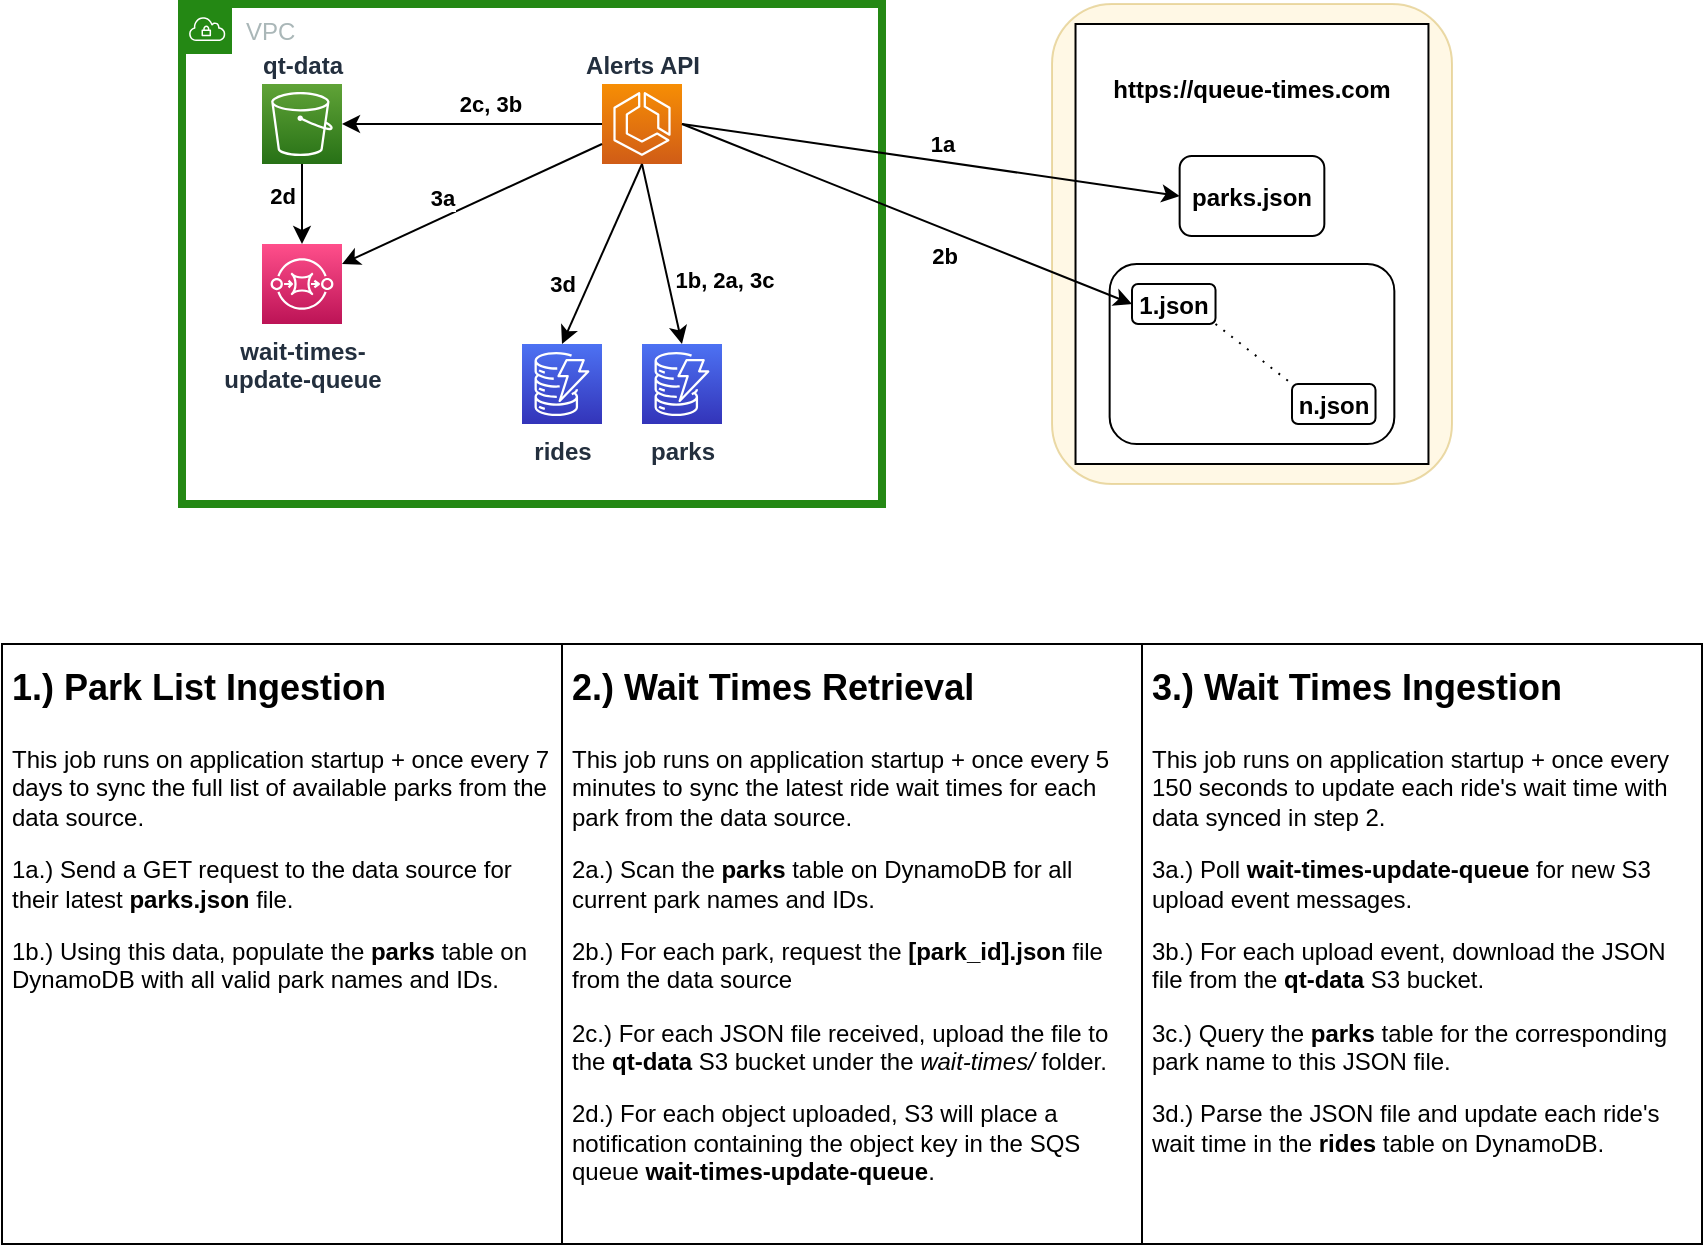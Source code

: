 <mxfile version="17.4.0" type="device" pages="2"><diagram name="Data Ingestion Flow" id="cvv_6-lSapqemCyk08Wn"><mxGraphModel dx="1360" dy="802" grid="1" gridSize="10" guides="1" tooltips="1" connect="1" arrows="1" fold="1" page="1" pageScale="1" pageWidth="850" pageHeight="1100" math="0" shadow="0"><root><mxCell id="VPRuT2Yg1DBwfgUu44lW-0"/><mxCell id="VPRuT2Yg1DBwfgUu44lW-1" parent="VPRuT2Yg1DBwfgUu44lW-0"/><mxCell id="SDBhcH06gLqBoq_1yV2D-28" value="" style="group" parent="VPRuT2Yg1DBwfgUu44lW-1" vertex="1" connectable="0"><mxGeometry y="400" width="280" height="300" as="geometry"/></mxCell><mxCell id="SDBhcH06gLqBoq_1yV2D-22" value="" style="rounded=0;whiteSpace=wrap;html=1;" parent="SDBhcH06gLqBoq_1yV2D-28" vertex="1"><mxGeometry width="280" height="300" as="geometry"/></mxCell><mxCell id="SDBhcH06gLqBoq_1yV2D-25" value="&lt;h1&gt;&lt;font style=&quot;font-size: 18px&quot;&gt;1.) Park List Ingestion&lt;/font&gt;&lt;/h1&gt;&lt;p&gt;This job runs on application startup + once every 7 days to sync the full list of available parks from the data source.&lt;/p&gt;&lt;p&gt;1a.) Send a GET request to the data source&amp;nbsp;for their latest&amp;nbsp;&lt;b&gt;parks.json&lt;/b&gt;&amp;nbsp;file.&lt;/p&gt;&lt;p&gt;1b.) Using this data, populate the &lt;b&gt;parks&lt;/b&gt;&amp;nbsp;table on DynamoDB with all valid park names and IDs.&lt;/p&gt;" style="text;html=1;strokeColor=none;fillColor=none;spacing=5;spacingTop=-20;whiteSpace=wrap;overflow=hidden;rounded=0;" parent="SDBhcH06gLqBoq_1yV2D-28" vertex="1"><mxGeometry width="280" height="300" as="geometry"/></mxCell><mxCell id="SDBhcH06gLqBoq_1yV2D-29" value="" style="group" parent="VPRuT2Yg1DBwfgUu44lW-1" vertex="1" connectable="0"><mxGeometry x="280" y="400" width="290" height="300" as="geometry"/></mxCell><mxCell id="SDBhcH06gLqBoq_1yV2D-23" value="" style="rounded=0;whiteSpace=wrap;html=1;" parent="SDBhcH06gLqBoq_1yV2D-29" vertex="1"><mxGeometry width="290" height="300" as="geometry"/></mxCell><mxCell id="SDBhcH06gLqBoq_1yV2D-26" value="&lt;h1&gt;&lt;font style=&quot;font-size: 18px&quot;&gt;2.) Wait Times Retrieval&lt;/font&gt;&lt;/h1&gt;&lt;p&gt;This job runs on application startup + once every 5 minutes to sync the latest ride wait times for each park from the data source.&lt;/p&gt;&lt;p&gt;2a.) Scan the &lt;b&gt;parks&lt;/b&gt;&amp;nbsp;table on DynamoDB for all current park names and IDs.&lt;/p&gt;&lt;p&gt;2b.) For each park, request the &lt;b&gt;[park_id].json&lt;/b&gt;&amp;nbsp;file from the data source&lt;/p&gt;&lt;p&gt;2c.) For each JSON file received, upload the file to the &lt;b&gt;qt-data&lt;/b&gt;&amp;nbsp;S3 bucket under the &lt;i&gt;wait-times/&lt;/i&gt;&amp;nbsp;folder.&lt;/p&gt;&lt;p&gt;2d.) For each object uploaded, S3 will place a notification containing the object key in the SQS queue&amp;nbsp;&lt;b&gt;wait-times-update-queue&lt;/b&gt;.&lt;/p&gt;" style="text;html=1;strokeColor=none;fillColor=none;spacing=5;spacingTop=-20;whiteSpace=wrap;overflow=hidden;rounded=0;" parent="SDBhcH06gLqBoq_1yV2D-29" vertex="1"><mxGeometry width="290" height="300" as="geometry"/></mxCell><mxCell id="SDBhcH06gLqBoq_1yV2D-30" value="" style="group" parent="VPRuT2Yg1DBwfgUu44lW-1" vertex="1" connectable="0"><mxGeometry x="570" y="400" width="280" height="300" as="geometry"/></mxCell><mxCell id="SDBhcH06gLqBoq_1yV2D-24" value="" style="rounded=0;whiteSpace=wrap;html=1;" parent="SDBhcH06gLqBoq_1yV2D-30" vertex="1"><mxGeometry width="280" height="300" as="geometry"/></mxCell><mxCell id="SDBhcH06gLqBoq_1yV2D-27" value="&lt;h1&gt;&lt;font style=&quot;font-size: 18px&quot;&gt;3.) Wait Times Ingestion&lt;/font&gt;&lt;/h1&gt;&lt;p&gt;This job runs on application startup + once every 150 seconds to update each ride's wait time with data synced in step 2.&lt;/p&gt;&lt;p&gt;3a.) Poll &lt;b&gt;wait-times-update-queue &lt;/b&gt;for new S3 upload event messages.&lt;/p&gt;&lt;p&gt;3b.) For each upload event, download the JSON file from the &lt;b&gt;qt-data&lt;/b&gt;&amp;nbsp;S3 bucket.&lt;/p&gt;&lt;p&gt;3c.) Query the &lt;b&gt;parks&lt;/b&gt;&amp;nbsp;table for the corresponding park name to this JSON&amp;nbsp;file.&lt;/p&gt;&lt;p&gt;3d.) Parse the JSON file and update each ride's wait time in the &lt;b&gt;rides&lt;/b&gt;&amp;nbsp;table on DynamoDB.&lt;/p&gt;" style="text;html=1;strokeColor=none;fillColor=none;spacing=5;spacingTop=-20;whiteSpace=wrap;overflow=hidden;rounded=0;" parent="SDBhcH06gLqBoq_1yV2D-30" vertex="1"><mxGeometry width="280" height="300" as="geometry"/></mxCell><mxCell id="VPRuT2Yg1DBwfgUu44lW-17" value="VPC" style="points=[[0,0],[0.25,0],[0.5,0],[0.75,0],[1,0],[1,0.25],[1,0.5],[1,0.75],[1,1],[0.75,1],[0.5,1],[0.25,1],[0,1],[0,0.75],[0,0.5],[0,0.25]];outlineConnect=0;gradientColor=none;html=1;whiteSpace=wrap;fontSize=12;fontStyle=0;container=0;pointerEvents=0;collapsible=0;recursiveResize=0;shape=mxgraph.aws4.group;grIcon=mxgraph.aws4.group_vpc;strokeColor=#248814;fillColor=none;verticalAlign=top;align=left;spacingLeft=30;fontColor=#AAB7B8;dashed=0;strokeWidth=4;" parent="VPRuT2Yg1DBwfgUu44lW-1" vertex="1"><mxGeometry x="90" y="80" width="350" height="250" as="geometry"/></mxCell><mxCell id="JXg-VdieqHzuBsKkIZN6-2" value="&lt;b&gt;Alerts API&lt;/b&gt;" style="sketch=0;points=[[0,0,0],[0.25,0,0],[0.5,0,0],[0.75,0,0],[1,0,0],[0,1,0],[0.25,1,0],[0.5,1,0],[0.75,1,0],[1,1,0],[0,0.25,0],[0,0.5,0],[0,0.75,0],[1,0.25,0],[1,0.5,0],[1,0.75,0]];outlineConnect=0;fontColor=#232F3E;gradientColor=#F78E04;gradientDirection=north;fillColor=#D05C17;strokeColor=#ffffff;dashed=0;verticalLabelPosition=top;verticalAlign=bottom;align=center;html=1;fontSize=12;fontStyle=0;aspect=fixed;shape=mxgraph.aws4.resourceIcon;resIcon=mxgraph.aws4.ecs;labelPosition=center;" parent="VPRuT2Yg1DBwfgUu44lW-1" vertex="1"><mxGeometry x="300" y="120" width="40" height="40" as="geometry"/></mxCell><mxCell id="JXg-VdieqHzuBsKkIZN6-3" value="&lt;b&gt;qt-data&lt;/b&gt;" style="sketch=0;points=[[0,0,0],[0.25,0,0],[0.5,0,0],[0.75,0,0],[1,0,0],[0,1,0],[0.25,1,0],[0.5,1,0],[0.75,1,0],[1,1,0],[0,0.25,0],[0,0.5,0],[0,0.75,0],[1,0.25,0],[1,0.5,0],[1,0.75,0]];outlineConnect=0;fontColor=#232F3E;gradientColor=#60A337;gradientDirection=north;fillColor=#277116;strokeColor=#ffffff;dashed=0;verticalLabelPosition=top;verticalAlign=bottom;align=center;html=1;fontSize=12;fontStyle=0;aspect=fixed;shape=mxgraph.aws4.resourceIcon;resIcon=mxgraph.aws4.s3;labelBackgroundColor=none;labelPosition=center;" parent="VPRuT2Yg1DBwfgUu44lW-1" vertex="1"><mxGeometry x="130" y="120" width="40" height="40" as="geometry"/></mxCell><mxCell id="SDBhcH06gLqBoq_1yV2D-2" style="edgeStyle=orthogonalEdgeStyle;rounded=0;orthogonalLoop=1;jettySize=auto;html=1;exitX=0;exitY=0.5;exitDx=0;exitDy=0;exitPerimeter=0;entryX=1;entryY=0.5;entryDx=0;entryDy=0;entryPerimeter=0;endArrow=classic;endFill=1;" parent="VPRuT2Yg1DBwfgUu44lW-1" source="JXg-VdieqHzuBsKkIZN6-2" target="JXg-VdieqHzuBsKkIZN6-3" edge="1"><mxGeometry relative="1" as="geometry"/></mxCell><mxCell id="SDBhcH06gLqBoq_1yV2D-3" value="&lt;b&gt;2c, 3b&lt;/b&gt;" style="edgeLabel;html=1;align=center;verticalAlign=middle;resizable=0;points=[];" parent="SDBhcH06gLqBoq_1yV2D-2" vertex="1" connectable="0"><mxGeometry x="0.08" y="-1" relative="1" as="geometry"><mxPoint x="14" y="-9" as="offset"/></mxGeometry></mxCell><mxCell id="JXg-VdieqHzuBsKkIZN6-5" value="" style="rounded=1;whiteSpace=wrap;html=1;labelBackgroundColor=none;fontSize=12;strokeColor=#d6b656;strokeWidth=1;fillColor=#fff2cc;opacity=50;" parent="VPRuT2Yg1DBwfgUu44lW-1" vertex="1"><mxGeometry x="525" y="80" width="200" height="240" as="geometry"/></mxCell><mxCell id="JXg-VdieqHzuBsKkIZN6-6" value="" style="group;opacity=50;" parent="VPRuT2Yg1DBwfgUu44lW-1" vertex="1" connectable="0"><mxGeometry x="536.76" y="90" width="176.47" height="220" as="geometry"/></mxCell><mxCell id="JXg-VdieqHzuBsKkIZN6-7" value="" style="rounded=0;whiteSpace=wrap;html=1;labelBackgroundColor=none;fontSize=14;strokeColor=default;strokeWidth=1;fillColor=#FFFFFF;" parent="JXg-VdieqHzuBsKkIZN6-6" vertex="1"><mxGeometry width="176.47" height="220.0" as="geometry"/></mxCell><mxCell id="JXg-VdieqHzuBsKkIZN6-8" value="&lt;font style=&quot;font-size: 12px&quot;&gt;&lt;b&gt;parks.json&lt;/b&gt;&lt;/font&gt;" style="rounded=1;whiteSpace=wrap;html=1;labelBackgroundColor=none;fontSize=14;strokeColor=default;strokeWidth=1;fillColor=#FFFFFF;" parent="JXg-VdieqHzuBsKkIZN6-6" vertex="1"><mxGeometry x="52.06" y="66" width="72.35" height="40" as="geometry"/></mxCell><mxCell id="JXg-VdieqHzuBsKkIZN6-9" value="&lt;font style=&quot;font-size: 12px&quot;&gt;&lt;br&gt;&lt;/font&gt;" style="rounded=1;whiteSpace=wrap;html=1;labelBackgroundColor=none;fontSize=14;strokeColor=default;strokeWidth=1;fillColor=#FFFFFF;" parent="JXg-VdieqHzuBsKkIZN6-6" vertex="1"><mxGeometry x="17.06" y="120" width="142.35" height="90" as="geometry"/></mxCell><mxCell id="JXg-VdieqHzuBsKkIZN6-10" value="&lt;b&gt;https://queue-times.com&lt;/b&gt;" style="text;html=1;strokeColor=none;fillColor=none;align=center;verticalAlign=middle;whiteSpace=wrap;rounded=0;labelBackgroundColor=none;fontSize=12;" parent="JXg-VdieqHzuBsKkIZN6-6" vertex="1"><mxGeometry width="176.47" height="66" as="geometry"/></mxCell><mxCell id="JXg-VdieqHzuBsKkIZN6-16" style="edgeStyle=none;rounded=0;orthogonalLoop=1;jettySize=auto;html=1;exitX=1;exitY=1;exitDx=0;exitDy=0;entryX=0;entryY=0;entryDx=0;entryDy=0;endArrow=none;endFill=0;dashed=1;dashPattern=1 4;" parent="JXg-VdieqHzuBsKkIZN6-6" source="JXg-VdieqHzuBsKkIZN6-11" target="JXg-VdieqHzuBsKkIZN6-14" edge="1"><mxGeometry relative="1" as="geometry"/></mxCell><mxCell id="JXg-VdieqHzuBsKkIZN6-11" value="&lt;font style=&quot;font-size: 12px&quot;&gt;&lt;b&gt;1.json&lt;/b&gt;&lt;/font&gt;" style="rounded=1;whiteSpace=wrap;html=1;labelBackgroundColor=none;fontSize=14;strokeColor=default;strokeWidth=1;fillColor=#FFFFFF;" parent="JXg-VdieqHzuBsKkIZN6-6" vertex="1"><mxGeometry x="28.24" y="130" width="41.76" height="20" as="geometry"/></mxCell><mxCell id="JXg-VdieqHzuBsKkIZN6-14" value="&lt;font style=&quot;font-size: 12px&quot;&gt;&lt;b&gt;n.json&lt;/b&gt;&lt;/font&gt;" style="rounded=1;whiteSpace=wrap;html=1;labelBackgroundColor=none;fontSize=14;strokeColor=default;strokeWidth=1;fillColor=#FFFFFF;" parent="JXg-VdieqHzuBsKkIZN6-6" vertex="1"><mxGeometry x="108.24" y="180" width="41.76" height="20" as="geometry"/></mxCell><mxCell id="JXg-VdieqHzuBsKkIZN6-17" value="&lt;b&gt;wait-times-&lt;br&gt;update-queue&lt;/b&gt;" style="sketch=0;points=[[0,0,0],[0.25,0,0],[0.5,0,0],[0.75,0,0],[1,0,0],[0,1,0],[0.25,1,0],[0.5,1,0],[0.75,1,0],[1,1,0],[0,0.25,0],[0,0.5,0],[0,0.75,0],[1,0.25,0],[1,0.5,0],[1,0.75,0]];outlineConnect=0;fontColor=#232F3E;gradientColor=#FF4F8B;gradientDirection=north;fillColor=#BC1356;strokeColor=#ffffff;dashed=0;verticalLabelPosition=bottom;verticalAlign=top;align=center;html=1;fontSize=12;fontStyle=0;aspect=fixed;shape=mxgraph.aws4.resourceIcon;resIcon=mxgraph.aws4.sqs;" parent="VPRuT2Yg1DBwfgUu44lW-1" vertex="1"><mxGeometry x="130" y="200" width="40" height="40" as="geometry"/></mxCell><mxCell id="SDBhcH06gLqBoq_1yV2D-16" style="edgeStyle=none;rounded=0;orthogonalLoop=1;jettySize=auto;html=1;exitX=0;exitY=0.75;exitDx=0;exitDy=0;exitPerimeter=0;entryX=1;entryY=0.25;entryDx=0;entryDy=0;entryPerimeter=0;endArrow=classic;endFill=1;" parent="VPRuT2Yg1DBwfgUu44lW-1" source="JXg-VdieqHzuBsKkIZN6-2" target="JXg-VdieqHzuBsKkIZN6-17" edge="1"><mxGeometry relative="1" as="geometry"/></mxCell><mxCell id="SDBhcH06gLqBoq_1yV2D-17" value="&lt;b&gt;3a&lt;/b&gt;" style="edgeLabel;html=1;align=center;verticalAlign=middle;resizable=0;points=[];" parent="SDBhcH06gLqBoq_1yV2D-16" vertex="1" connectable="0"><mxGeometry x="-0.197" y="-2" relative="1" as="geometry"><mxPoint x="-27" y="4" as="offset"/></mxGeometry></mxCell><mxCell id="SDBhcH06gLqBoq_1yV2D-14" style="edgeStyle=none;rounded=0;orthogonalLoop=1;jettySize=auto;html=1;exitX=0.5;exitY=1;exitDx=0;exitDy=0;exitPerimeter=0;entryX=0.5;entryY=0;entryDx=0;entryDy=0;entryPerimeter=0;endArrow=classic;endFill=1;" parent="VPRuT2Yg1DBwfgUu44lW-1" source="JXg-VdieqHzuBsKkIZN6-3" target="JXg-VdieqHzuBsKkIZN6-17" edge="1"><mxGeometry relative="1" as="geometry"/></mxCell><mxCell id="SDBhcH06gLqBoq_1yV2D-15" value="&lt;b&gt;2d&lt;/b&gt;" style="edgeLabel;html=1;align=center;verticalAlign=middle;resizable=0;points=[];" parent="SDBhcH06gLqBoq_1yV2D-14" vertex="1" connectable="0"><mxGeometry x="-0.45" y="1" relative="1" as="geometry"><mxPoint x="-11" y="5" as="offset"/></mxGeometry></mxCell><mxCell id="JXg-VdieqHzuBsKkIZN6-18" value="&lt;b&gt;rides&lt;/b&gt;" style="sketch=0;points=[[0,0,0],[0.25,0,0],[0.5,0,0],[0.75,0,0],[1,0,0],[0,1,0],[0.25,1,0],[0.5,1,0],[0.75,1,0],[1,1,0],[0,0.25,0],[0,0.5,0],[0,0.75,0],[1,0.25,0],[1,0.5,0],[1,0.75,0]];outlineConnect=0;fontColor=#232F3E;gradientColor=#4D72F3;gradientDirection=north;fillColor=#3334B9;strokeColor=#ffffff;dashed=0;verticalLabelPosition=bottom;verticalAlign=top;align=center;html=1;fontSize=12;fontStyle=0;aspect=fixed;shape=mxgraph.aws4.resourceIcon;resIcon=mxgraph.aws4.dynamodb;" parent="VPRuT2Yg1DBwfgUu44lW-1" vertex="1"><mxGeometry x="260" y="250" width="40" height="40" as="geometry"/></mxCell><mxCell id="JXg-VdieqHzuBsKkIZN6-21" value="&lt;b&gt;parks&lt;/b&gt;" style="sketch=0;points=[[0,0,0],[0.25,0,0],[0.5,0,0],[0.75,0,0],[1,0,0],[0,1,0],[0.25,1,0],[0.5,1,0],[0.75,1,0],[1,1,0],[0,0.25,0],[0,0.5,0],[0,0.75,0],[1,0.25,0],[1,0.5,0],[1,0.75,0]];outlineConnect=0;fontColor=#232F3E;gradientColor=#4D72F3;gradientDirection=north;fillColor=#3334B9;strokeColor=#ffffff;dashed=0;verticalLabelPosition=bottom;verticalAlign=top;align=center;html=1;fontSize=12;fontStyle=0;aspect=fixed;shape=mxgraph.aws4.resourceIcon;resIcon=mxgraph.aws4.dynamodb;" parent="VPRuT2Yg1DBwfgUu44lW-1" vertex="1"><mxGeometry x="320" y="250" width="40" height="40" as="geometry"/></mxCell><mxCell id="SDBhcH06gLqBoq_1yV2D-18" style="edgeStyle=none;rounded=0;orthogonalLoop=1;jettySize=auto;html=1;exitX=0.5;exitY=1;exitDx=0;exitDy=0;exitPerimeter=0;entryX=0.5;entryY=0;entryDx=0;entryDy=0;entryPerimeter=0;endArrow=classic;endFill=1;" parent="VPRuT2Yg1DBwfgUu44lW-1" source="JXg-VdieqHzuBsKkIZN6-2" target="JXg-VdieqHzuBsKkIZN6-18" edge="1"><mxGeometry relative="1" as="geometry"/></mxCell><mxCell id="SDBhcH06gLqBoq_1yV2D-19" value="&lt;b&gt;3d&lt;/b&gt;" style="edgeLabel;html=1;align=center;verticalAlign=middle;resizable=0;points=[];" parent="SDBhcH06gLqBoq_1yV2D-18" vertex="1" connectable="0"><mxGeometry x="-0.25" y="2" relative="1" as="geometry"><mxPoint x="-27" y="25" as="offset"/></mxGeometry></mxCell><mxCell id="SDBhcH06gLqBoq_1yV2D-0" style="edgeStyle=none;rounded=0;orthogonalLoop=1;jettySize=auto;html=1;exitX=1;exitY=0.5;exitDx=0;exitDy=0;exitPerimeter=0;entryX=0;entryY=0.5;entryDx=0;entryDy=0;endArrow=classic;endFill=1;" parent="VPRuT2Yg1DBwfgUu44lW-1" source="JXg-VdieqHzuBsKkIZN6-2" target="JXg-VdieqHzuBsKkIZN6-8" edge="1"><mxGeometry relative="1" as="geometry"/></mxCell><mxCell id="SDBhcH06gLqBoq_1yV2D-1" value="&lt;b&gt;1a&lt;/b&gt;" style="edgeLabel;html=1;align=center;verticalAlign=middle;resizable=0;points=[];" parent="SDBhcH06gLqBoq_1yV2D-0" vertex="1" connectable="0"><mxGeometry x="0.105" y="-1" relative="1" as="geometry"><mxPoint x="-8" y="-11" as="offset"/></mxGeometry></mxCell><mxCell id="SDBhcH06gLqBoq_1yV2D-9" style="edgeStyle=none;rounded=0;orthogonalLoop=1;jettySize=auto;html=1;exitX=0.5;exitY=1;exitDx=0;exitDy=0;exitPerimeter=0;entryX=0.5;entryY=0;entryDx=0;entryDy=0;entryPerimeter=0;endArrow=classic;endFill=1;" parent="VPRuT2Yg1DBwfgUu44lW-1" source="JXg-VdieqHzuBsKkIZN6-2" target="JXg-VdieqHzuBsKkIZN6-21" edge="1"><mxGeometry relative="1" as="geometry"/></mxCell><mxCell id="SDBhcH06gLqBoq_1yV2D-11" value="&lt;b&gt;1b, 2a, 3c&lt;/b&gt;" style="edgeLabel;html=1;align=center;verticalAlign=middle;resizable=0;points=[];" parent="SDBhcH06gLqBoq_1yV2D-9" vertex="1" connectable="0"><mxGeometry x="0.193" y="-2" relative="1" as="geometry"><mxPoint x="31" y="4" as="offset"/></mxGeometry></mxCell><mxCell id="SDBhcH06gLqBoq_1yV2D-12" style="edgeStyle=none;rounded=0;orthogonalLoop=1;jettySize=auto;html=1;exitX=1;exitY=0.5;exitDx=0;exitDy=0;exitPerimeter=0;entryX=0;entryY=0.5;entryDx=0;entryDy=0;endArrow=classic;endFill=1;" parent="VPRuT2Yg1DBwfgUu44lW-1" source="JXg-VdieqHzuBsKkIZN6-2" target="JXg-VdieqHzuBsKkIZN6-11" edge="1"><mxGeometry relative="1" as="geometry"/></mxCell><mxCell id="SDBhcH06gLqBoq_1yV2D-13" value="2b" style="edgeLabel;html=1;align=center;verticalAlign=middle;resizable=0;points=[];fontStyle=1" parent="SDBhcH06gLqBoq_1yV2D-12" vertex="1" connectable="0"><mxGeometry x="0.135" y="-1" relative="1" as="geometry"><mxPoint x="3" y="14" as="offset"/></mxGeometry></mxCell></root></mxGraphModel></diagram><diagram name="Alerts Flow" id="5_u5ZUo_62T2bAgpjVG7"><mxGraphModel dx="938" dy="553" grid="1" gridSize="10" guides="1" tooltips="1" connect="1" arrows="1" fold="1" page="1" pageScale="1" pageWidth="850" pageHeight="1100" math="0" shadow="0"><root><mxCell id="mF6Sk1a5XT2TriYSy9qD-0"/><mxCell id="mF6Sk1a5XT2TriYSy9qD-1" parent="mF6Sk1a5XT2TriYSy9qD-0"/><mxCell id="mF6Sk1a5XT2TriYSy9qD-33" value="" style="group" parent="mF6Sk1a5XT2TriYSy9qD-1" vertex="1" connectable="0"><mxGeometry y="400" width="280" height="390" as="geometry"/></mxCell><mxCell id="mF6Sk1a5XT2TriYSy9qD-34" value="" style="rounded=0;whiteSpace=wrap;html=1;" parent="mF6Sk1a5XT2TriYSy9qD-33" vertex="1"><mxGeometry width="280" height="390.0" as="geometry"/></mxCell><mxCell id="mF6Sk1a5XT2TriYSy9qD-35" value="&lt;h1&gt;&lt;font style=&quot;font-size: 18px&quot;&gt;1.) Hello Handshake&lt;/font&gt;&lt;/h1&gt;&lt;p&gt;Before creating any alerts, the end user&amp;nbsp;must send a text message to the application indicating what park they are visiting.&lt;/p&gt;&lt;p&gt;1a.)&lt;b&gt;&amp;nbsp;&lt;/b&gt;The end user sends a text message to a phone number provisioned on &lt;b&gt;Twilio&lt;/b&gt;. All incoming messages are forwarded via webhook to a route on the &lt;b&gt;Alerts API&lt;/b&gt;.&lt;/p&gt;&lt;p&gt;1b.) The &lt;b&gt;Alerts API&lt;/b&gt;&amp;nbsp;scans the &lt;b&gt;parks&lt;/b&gt;&amp;nbsp;table, then uses NLP + fuzzy matching to extract the park name from the incoming message.&lt;/p&gt;&lt;p&gt;1c.) A new entry is made in the &lt;b&gt;users&lt;/b&gt;&amp;nbsp;table for this phone number and &lt;i&gt;park_id&lt;/i&gt;. If any entry exists for this phone number, it is overwritten.&lt;/p&gt;&lt;p&gt;1d.) The &lt;b&gt;Alerts API&lt;/b&gt;&amp;nbsp;responds to the&lt;b&gt;&amp;nbsp;&lt;/b&gt;API request with a hello message, which &lt;b&gt;Twilio&lt;/b&gt;&amp;nbsp;forwards to the end user via text message.&lt;/p&gt;" style="text;html=1;strokeColor=none;fillColor=none;spacing=5;spacingTop=-20;whiteSpace=wrap;overflow=hidden;rounded=0;" parent="mF6Sk1a5XT2TriYSy9qD-33" vertex="1"><mxGeometry width="280" height="390.0" as="geometry"/></mxCell><mxCell id="mF6Sk1a5XT2TriYSy9qD-36" value="" style="group" parent="mF6Sk1a5XT2TriYSy9qD-1" vertex="1" connectable="0"><mxGeometry x="280" y="400" width="290" height="390" as="geometry"/></mxCell><mxCell id="mF6Sk1a5XT2TriYSy9qD-37" value="" style="rounded=0;whiteSpace=wrap;html=1;" parent="mF6Sk1a5XT2TriYSy9qD-36" vertex="1"><mxGeometry width="290" height="390" as="geometry"/></mxCell><mxCell id="mF6Sk1a5XT2TriYSy9qD-38" value="&lt;h1&gt;&lt;font style=&quot;font-size: 18px&quot;&gt;2.) Alert Creation&lt;/font&gt;&lt;/h1&gt;&lt;p&gt;&lt;span&gt;To create an alert, the end user sends a text message to the application indicating what ride they would like to watch, how long they will wait, and optionally a timeframe for the alert to be active.&lt;/span&gt;&lt;/p&gt;2a.) The end user sends a text message to a phone number provisioned on&amp;nbsp;&lt;b&gt;Twilio&lt;/b&gt;, which is forwarded to the &lt;b&gt;Alerts API&lt;/b&gt;&amp;nbsp;via webhook.&lt;p&gt;2b.) The &lt;b&gt;Alerts API&lt;/b&gt;&amp;nbsp;queries the &lt;b&gt;users&lt;/b&gt;&amp;nbsp;table for this phone number and returns its&amp;nbsp;&lt;i&gt;park_id&lt;/i&gt;.&lt;/p&gt;&lt;p&gt;2c.) The &lt;b&gt;Alerts API&lt;/b&gt;&amp;nbsp;queries the &lt;b&gt;rides&lt;/b&gt;&amp;nbsp;table for all rides at this park and uses NLP, fuzzy matching, and regular expressions to extract the ride name, wait time threshold, and alert timeframe from the incoming message.&lt;/p&gt;&lt;p&gt;2d.) A new entry is made in the &lt;b&gt;alerts&lt;/b&gt;&amp;nbsp;table with all of the extracted data.&lt;/p&gt;&lt;p&gt;2e.) The &lt;b&gt;Alerts API&lt;/b&gt;&amp;nbsp;responds to the end user's message via &lt;b&gt;Twilio&lt;/b&gt;.&lt;/p&gt;" style="text;html=1;strokeColor=none;fillColor=none;spacing=5;spacingTop=-20;whiteSpace=wrap;overflow=hidden;rounded=0;" parent="mF6Sk1a5XT2TriYSy9qD-36" vertex="1"><mxGeometry width="290" height="390" as="geometry"/></mxCell><mxCell id="mF6Sk1a5XT2TriYSy9qD-39" value="" style="group" parent="mF6Sk1a5XT2TriYSy9qD-1" vertex="1" connectable="0"><mxGeometry x="570" y="400" width="280" height="390" as="geometry"/></mxCell><mxCell id="mF6Sk1a5XT2TriYSy9qD-40" value="" style="rounded=0;whiteSpace=wrap;html=1;" parent="mF6Sk1a5XT2TriYSy9qD-39" vertex="1"><mxGeometry width="280" height="390.0" as="geometry"/></mxCell><mxCell id="mF6Sk1a5XT2TriYSy9qD-41" value="&lt;h1&gt;&lt;font style=&quot;font-size: 18px&quot;&gt;3.) Alert Fulfillment / Expiration&lt;/font&gt;&lt;/h1&gt;&lt;p&gt;This job runs once every 90 seconds to check and close out alerts for each park.&lt;/p&gt;&lt;p&gt;3a.) Scan the &lt;b&gt;parks&lt;/b&gt;&amp;nbsp;table for all current parks.&lt;/p&gt;&lt;p&gt;3b.) For each park, query the &lt;b&gt;rides&lt;/b&gt;&amp;nbsp;table for all rides at that park.&lt;/p&gt;&lt;p&gt;3c.) For each park, query the &lt;b&gt;alerts&lt;/b&gt;&amp;nbsp;table for all alerts at that park.&lt;/p&gt;&lt;p&gt;3d.) For each alert, compare the alert wait time and the ride wait time. Send a text message to the end user via &lt;b&gt;Twilio&lt;/b&gt;&amp;nbsp;if the ride's wait is less than or equal to their requested wait threshold (or if their alert has expired).&lt;/p&gt;" style="text;html=1;strokeColor=none;fillColor=none;spacing=5;spacingTop=-20;whiteSpace=wrap;overflow=hidden;rounded=0;" parent="mF6Sk1a5XT2TriYSy9qD-39" vertex="1"><mxGeometry width="280" height="390.0" as="geometry"/></mxCell><mxCell id="mF6Sk1a5XT2TriYSy9qD-3" value="VPC" style="points=[[0,0],[0.25,0],[0.5,0],[0.75,0],[1,0],[1,0.25],[1,0.5],[1,0.75],[1,1],[0.75,1],[0.5,1],[0.25,1],[0,1],[0,0.75],[0,0.5],[0,0.25]];outlineConnect=0;gradientColor=none;html=1;whiteSpace=wrap;fontSize=12;fontStyle=0;container=0;pointerEvents=0;collapsible=0;recursiveResize=0;shape=mxgraph.aws4.group;grIcon=mxgraph.aws4.group_vpc;strokeColor=#248814;fillColor=none;verticalAlign=top;align=left;spacingLeft=30;fontColor=#AAB7B8;dashed=0;strokeWidth=4;" parent="mF6Sk1a5XT2TriYSy9qD-1" vertex="1"><mxGeometry x="460" y="40" width="280" height="330" as="geometry"/></mxCell><mxCell id="mF6Sk1a5XT2TriYSy9qD-4" value="&lt;b&gt;Alerts API&lt;/b&gt;" style="sketch=0;points=[[0,0,0],[0.25,0,0],[0.5,0,0],[0.75,0,0],[1,0,0],[0,1,0],[0.25,1,0],[0.5,1,0],[0.75,1,0],[1,1,0],[0,0.25,0],[0,0.5,0],[0,0.75,0],[1,0.25,0],[1,0.5,0],[1,0.75,0]];outlineConnect=0;fontColor=#232F3E;gradientColor=#F78E04;gradientDirection=north;fillColor=#D05C17;strokeColor=#ffffff;dashed=0;verticalLabelPosition=bottom;verticalAlign=top;align=center;html=1;fontSize=12;fontStyle=0;aspect=fixed;shape=mxgraph.aws4.resourceIcon;resIcon=mxgraph.aws4.ecs;labelPosition=center;" parent="mF6Sk1a5XT2TriYSy9qD-1" vertex="1"><mxGeometry x="500" y="175" width="40" height="40" as="geometry"/></mxCell><mxCell id="mF6Sk1a5XT2TriYSy9qD-22" value="&lt;b&gt;parks&lt;/b&gt;" style="sketch=0;points=[[0,0,0],[0.25,0,0],[0.5,0,0],[0.75,0,0],[1,0,0],[0,1,0],[0.25,1,0],[0.5,1,0],[0.75,1,0],[1,1,0],[0,0.25,0],[0,0.5,0],[0,0.75,0],[1,0.25,0],[1,0.5,0],[1,0.75,0]];outlineConnect=0;fontColor=#232F3E;gradientColor=#4D72F3;gradientDirection=north;fillColor=#3334B9;strokeColor=#ffffff;dashed=0;verticalLabelPosition=bottom;verticalAlign=top;align=center;html=1;fontSize=12;fontStyle=0;aspect=fixed;shape=mxgraph.aws4.resourceIcon;resIcon=mxgraph.aws4.dynamodb;" parent="mF6Sk1a5XT2TriYSy9qD-1" vertex="1"><mxGeometry x="680" y="135" width="40" height="40" as="geometry"/></mxCell><mxCell id="oYnJx7Ysd1xWzaUGcLOa-7" style="edgeStyle=orthogonalEdgeStyle;rounded=0;orthogonalLoop=1;jettySize=auto;html=1;exitX=1;exitY=0.5;exitDx=0;exitDy=0;exitPerimeter=0;entryX=0;entryY=0.5;entryDx=0;entryDy=0;entryPerimeter=0;" parent="mF6Sk1a5XT2TriYSy9qD-1" source="mF6Sk1a5XT2TriYSy9qD-4" target="mF6Sk1a5XT2TriYSy9qD-22" edge="1"><mxGeometry relative="1" as="geometry"><Array as="points"><mxPoint x="580" y="195"/><mxPoint x="580" y="155"/></Array></mxGeometry></mxCell><mxCell id="oYnJx7Ysd1xWzaUGcLOa-14" value="&lt;b&gt;1b, 3a&lt;/b&gt;" style="edgeLabel;html=1;align=center;verticalAlign=middle;resizable=0;points=[];" parent="oYnJx7Ysd1xWzaUGcLOa-7" vertex="1" connectable="0"><mxGeometry x="0.293" y="-2" relative="1" as="geometry"><mxPoint x="12" y="-12" as="offset"/></mxGeometry></mxCell><mxCell id="mF6Sk1a5XT2TriYSy9qD-23" value="&lt;b&gt;users&lt;/b&gt;" style="sketch=0;points=[[0,0,0],[0.25,0,0],[0.5,0,0],[0.75,0,0],[1,0,0],[0,1,0],[0.25,1,0],[0.5,1,0],[0.75,1,0],[1,1,0],[0,0.25,0],[0,0.5,0],[0,0.75,0],[1,0.25,0],[1,0.5,0],[1,0.75,0]];outlineConnect=0;fontColor=#232F3E;gradientColor=#4D72F3;gradientDirection=north;fillColor=#3334B9;strokeColor=#ffffff;dashed=0;verticalLabelPosition=bottom;verticalAlign=top;align=center;html=1;fontSize=12;fontStyle=0;aspect=fixed;shape=mxgraph.aws4.resourceIcon;resIcon=mxgraph.aws4.dynamodb;" parent="mF6Sk1a5XT2TriYSy9qD-1" vertex="1"><mxGeometry x="680" y="60" width="40" height="40" as="geometry"/></mxCell><mxCell id="oYnJx7Ysd1xWzaUGcLOa-8" style="edgeStyle=orthogonalEdgeStyle;rounded=0;orthogonalLoop=1;jettySize=auto;html=1;exitX=1;exitY=0.5;exitDx=0;exitDy=0;exitPerimeter=0;entryX=0;entryY=0.5;entryDx=0;entryDy=0;entryPerimeter=0;" parent="mF6Sk1a5XT2TriYSy9qD-1" source="mF6Sk1a5XT2TriYSy9qD-4" target="mF6Sk1a5XT2TriYSy9qD-23" edge="1"><mxGeometry relative="1" as="geometry"><Array as="points"><mxPoint x="580" y="195"/><mxPoint x="580" y="75"/><mxPoint x="680" y="75"/></Array></mxGeometry></mxCell><mxCell id="oYnJx7Ysd1xWzaUGcLOa-9" value="&lt;b&gt;1c, 2b&lt;/b&gt;" style="edgeLabel;html=1;align=center;verticalAlign=middle;resizable=0;points=[];" parent="oYnJx7Ysd1xWzaUGcLOa-8" vertex="1" connectable="0"><mxGeometry x="0.267" y="1" relative="1" as="geometry"><mxPoint x="41" y="-8" as="offset"/></mxGeometry></mxCell><mxCell id="pTY1zBplr4IzYUabaROi-0" value="" style="group;fontColor=#000000;fontStyle=1" parent="mF6Sk1a5XT2TriYSy9qD-1" vertex="1" connectable="0"><mxGeometry x="130" y="155" width="50" height="80" as="geometry"/></mxCell><mxCell id="pTY1zBplr4IzYUabaROi-1" value="&lt;b&gt;end_user&lt;/b&gt;" style="rounded=0;whiteSpace=wrap;html=1;strokeColor=#000000;fillColor=#FFFFFF;strokeWidth=2;opacity=50;labelPosition=center;verticalLabelPosition=bottom;align=center;verticalAlign=top;" parent="pTY1zBplr4IzYUabaROi-0" vertex="1"><mxGeometry width="50" height="80" as="geometry"/></mxCell><mxCell id="pTY1zBplr4IzYUabaROi-2" value="" style="verticalLabelPosition=bottom;verticalAlign=top;html=1;shadow=0;dashed=0;strokeWidth=1;shape=mxgraph.android.phone2;strokeColor=#000000;fillColor=#FFFFFF;" parent="pTY1zBplr4IzYUabaROi-0" vertex="1"><mxGeometry x="9.375" y="6.667" width="31.25" height="66.667" as="geometry"/></mxCell><mxCell id="HuuWPcoLnonliO7WNCxT-12" style="rounded=0;orthogonalLoop=1;jettySize=auto;html=1;exitX=0;exitY=0.75;exitDx=0;exitDy=0;exitPerimeter=0;entryX=1;entryY=0.625;entryDx=0;entryDy=0;entryPerimeter=0;" parent="mF6Sk1a5XT2TriYSy9qD-1" source="mF6Sk1a5XT2TriYSy9qD-4" target="pTY1zBplr4IzYUabaROi-1" edge="1"><mxGeometry relative="1" as="geometry"><mxPoint x="160" y="215" as="targetPoint"/></mxGeometry></mxCell><mxCell id="HuuWPcoLnonliO7WNCxT-19" value="&lt;b&gt;1d, 2e, 3d&lt;/b&gt;" style="edgeLabel;html=1;align=center;verticalAlign=middle;resizable=0;points=[];" parent="HuuWPcoLnonliO7WNCxT-12" vertex="1" connectable="0"><mxGeometry x="0.761" y="1" relative="1" as="geometry"><mxPoint x="9" y="11" as="offset"/></mxGeometry></mxCell><mxCell id="HuuWPcoLnonliO7WNCxT-13" style="rounded=0;orthogonalLoop=1;jettySize=auto;html=1;entryX=0;entryY=0.25;entryDx=0;entryDy=0;entryPerimeter=0;exitX=1;exitY=0.375;exitDx=0;exitDy=0;exitPerimeter=0;" parent="mF6Sk1a5XT2TriYSy9qD-1" source="pTY1zBplr4IzYUabaROi-1" target="mF6Sk1a5XT2TriYSy9qD-4" edge="1"><mxGeometry relative="1" as="geometry"><mxPoint x="160" y="195" as="sourcePoint"/></mxGeometry></mxCell><mxCell id="HuuWPcoLnonliO7WNCxT-18" value="&lt;b&gt;1a, 2a&lt;/b&gt;" style="edgeLabel;html=1;align=center;verticalAlign=middle;resizable=0;points=[];" parent="HuuWPcoLnonliO7WNCxT-13" vertex="1" connectable="0"><mxGeometry x="-0.669" relative="1" as="geometry"><mxPoint x="-7" y="-10" as="offset"/></mxGeometry></mxCell><mxCell id="oYnJx7Ysd1xWzaUGcLOa-3" value="&lt;b&gt;rides&lt;/b&gt;" style="sketch=0;points=[[0,0,0],[0.25,0,0],[0.5,0,0],[0.75,0,0],[1,0,0],[0,1,0],[0.25,1,0],[0.5,1,0],[0.75,1,0],[1,1,0],[0,0.25,0],[0,0.5,0],[0,0.75,0],[1,0.25,0],[1,0.5,0],[1,0.75,0]];outlineConnect=0;fontColor=#232F3E;gradientColor=#4D72F3;gradientDirection=north;fillColor=#3334B9;strokeColor=#ffffff;dashed=0;verticalLabelPosition=bottom;verticalAlign=top;align=center;html=1;fontSize=12;fontStyle=0;aspect=fixed;shape=mxgraph.aws4.resourceIcon;resIcon=mxgraph.aws4.dynamodb;" parent="mF6Sk1a5XT2TriYSy9qD-1" vertex="1"><mxGeometry x="680" y="215" width="40" height="40" as="geometry"/></mxCell><mxCell id="oYnJx7Ysd1xWzaUGcLOa-6" style="edgeStyle=orthogonalEdgeStyle;rounded=0;orthogonalLoop=1;jettySize=auto;html=1;exitX=1;exitY=0.5;exitDx=0;exitDy=0;exitPerimeter=0;entryX=0;entryY=0.5;entryDx=0;entryDy=0;entryPerimeter=0;" parent="mF6Sk1a5XT2TriYSy9qD-1" source="mF6Sk1a5XT2TriYSy9qD-4" target="oYnJx7Ysd1xWzaUGcLOa-3" edge="1"><mxGeometry relative="1" as="geometry"><Array as="points"><mxPoint x="580" y="195"/><mxPoint x="580" y="235"/></Array></mxGeometry></mxCell><mxCell id="HuuWPcoLnonliO7WNCxT-20" value="&lt;b&gt;2c, 3b&lt;/b&gt;" style="edgeLabel;html=1;align=center;verticalAlign=middle;resizable=0;points=[];" parent="oYnJx7Ysd1xWzaUGcLOa-6" vertex="1" connectable="0"><mxGeometry x="0.108" relative="1" as="geometry"><mxPoint x="30" y="-9" as="offset"/></mxGeometry></mxCell><mxCell id="oYnJx7Ysd1xWzaUGcLOa-4" value="&lt;b&gt;alerts&lt;/b&gt;" style="sketch=0;points=[[0,0,0],[0.25,0,0],[0.5,0,0],[0.75,0,0],[1,0,0],[0,1,0],[0.25,1,0],[0.5,1,0],[0.75,1,0],[1,1,0],[0,0.25,0],[0,0.5,0],[0,0.75,0],[1,0.25,0],[1,0.5,0],[1,0.75,0]];outlineConnect=0;fontColor=#232F3E;gradientColor=#4D72F3;gradientDirection=north;fillColor=#3334B9;strokeColor=#ffffff;dashed=0;verticalLabelPosition=bottom;verticalAlign=top;align=center;html=1;fontSize=12;fontStyle=0;aspect=fixed;shape=mxgraph.aws4.resourceIcon;resIcon=mxgraph.aws4.dynamodb;" parent="mF6Sk1a5XT2TriYSy9qD-1" vertex="1"><mxGeometry x="680" y="295" width="40" height="40" as="geometry"/></mxCell><mxCell id="oYnJx7Ysd1xWzaUGcLOa-5" style="edgeStyle=orthogonalEdgeStyle;rounded=0;orthogonalLoop=1;jettySize=auto;html=1;exitX=1;exitY=0.5;exitDx=0;exitDy=0;exitPerimeter=0;entryX=0;entryY=0.5;entryDx=0;entryDy=0;entryPerimeter=0;" parent="mF6Sk1a5XT2TriYSy9qD-1" source="mF6Sk1a5XT2TriYSy9qD-4" target="oYnJx7Ysd1xWzaUGcLOa-4" edge="1"><mxGeometry relative="1" as="geometry"><Array as="points"><mxPoint x="580" y="195"/><mxPoint x="580" y="315"/></Array></mxGeometry></mxCell><mxCell id="HuuWPcoLnonliO7WNCxT-21" value="&lt;b&gt;2d, 3c&lt;/b&gt;" style="edgeLabel;html=1;align=center;verticalAlign=middle;resizable=0;points=[];" parent="oYnJx7Ysd1xWzaUGcLOa-5" vertex="1" connectable="0"><mxGeometry x="0.479" relative="1" as="geometry"><mxPoint x="18" y="-9" as="offset"/></mxGeometry></mxCell><mxCell id="HuuWPcoLnonliO7WNCxT-16" value="" style="group" parent="mF6Sk1a5XT2TriYSy9qD-1" vertex="1" connectable="0"><mxGeometry x="280" y="90" width="160" height="160" as="geometry"/></mxCell><mxCell id="HuuWPcoLnonliO7WNCxT-0" value="" style="rounded=1;whiteSpace=wrap;html=1;labelBackgroundColor=none;fontSize=12;strokeColor=#d6b656;strokeWidth=1;fillColor=#fff2cc;opacity=50;" parent="HuuWPcoLnonliO7WNCxT-16" vertex="1"><mxGeometry width="160" height="160" as="geometry"/></mxCell><mxCell id="HuuWPcoLnonliO7WNCxT-10" value="" style="rounded=0;whiteSpace=wrap;html=1;" parent="HuuWPcoLnonliO7WNCxT-16" vertex="1"><mxGeometry x="20" y="10" width="120" height="60" as="geometry"/></mxCell><mxCell id="pTY1zBplr4IzYUabaROi-3" value="&lt;div&gt;&lt;b&gt;Twilio SMS&lt;/b&gt;&lt;/div&gt;&lt;b&gt;Platform&lt;/b&gt;" style="shape=image;html=1;verticalAlign=middle;verticalLabelPosition=middle;labelBackgroundColor=#ffffff;imageAspect=0;aspect=fixed;image=https://cdn2.iconfinder.com/data/icons/css-vol-3/24/twilio-128.png;fontSize=12;strokeColor=#000000;strokeWidth=4;fillColor=#FFFFFF;labelPosition=right;align=left;" parent="HuuWPcoLnonliO7WNCxT-16" vertex="1"><mxGeometry x="30" y="20" width="40" height="40" as="geometry"/></mxCell></root></mxGraphModel></diagram></mxfile>